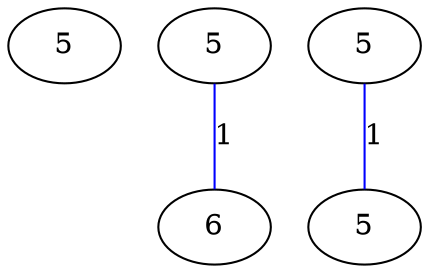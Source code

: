 graph G {
	0 [label="5"];
	1 [label="5"];
	2 [label="6"];
	3 [label="5"];
	4 [label="5"];
	1 -- 2 [label="1", color=blue];
	3 -- 4 [label="1", color=blue];
}